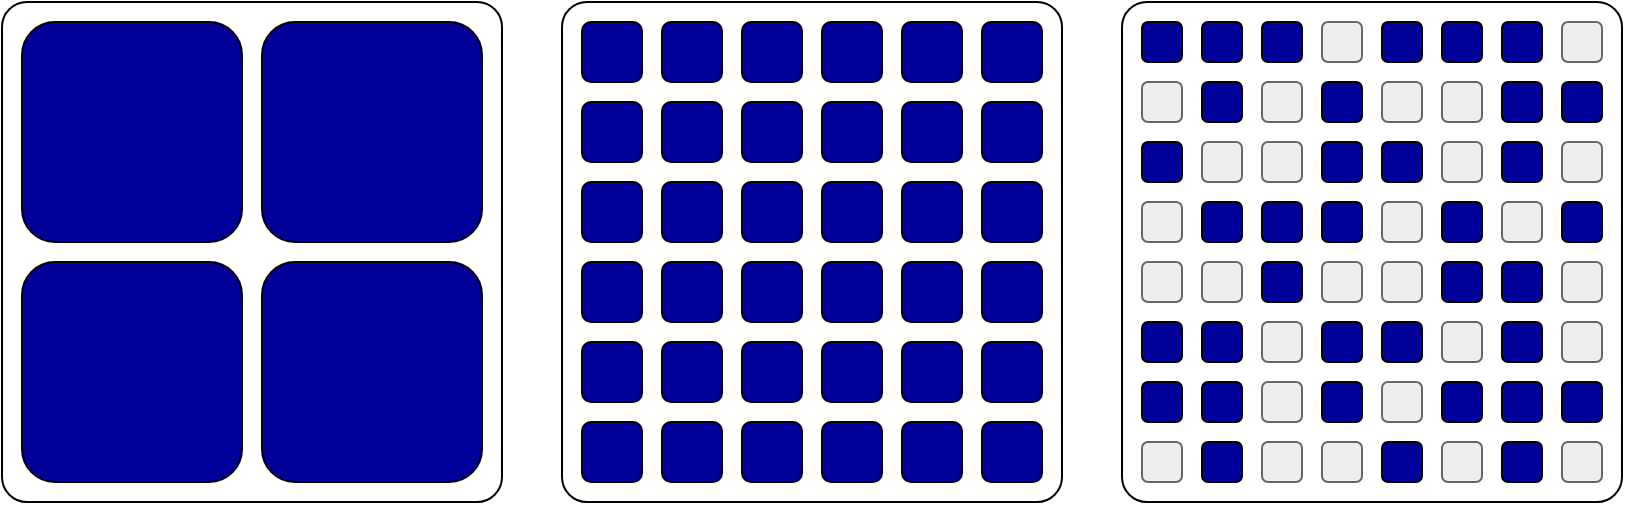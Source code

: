 <mxfile version="21.6.9" type="device">
  <diagram name="Page-1" id="rb-kT-u-iBlUm-YNYMj0">
    <mxGraphModel dx="1135" dy="645" grid="1" gridSize="10" guides="1" tooltips="1" connect="1" arrows="1" fold="1" page="1" pageScale="1" pageWidth="850" pageHeight="1100" math="0" shadow="0">
      <root>
        <mxCell id="0" />
        <mxCell id="1" parent="0" />
        <mxCell id="9eb1sHR4hk60-oKOcMgC-226" value="" style="rounded=1;whiteSpace=wrap;html=1;arcSize=5;" vertex="1" parent="1">
          <mxGeometry x="300" y="870" width="250" height="250" as="geometry" />
        </mxCell>
        <mxCell id="9eb1sHR4hk60-oKOcMgC-227" value="" style="rounded=1;whiteSpace=wrap;html=1;arcSize=5;" vertex="1" parent="1">
          <mxGeometry x="580" y="870" width="250" height="250" as="geometry" />
        </mxCell>
        <mxCell id="9eb1sHR4hk60-oKOcMgC-223" value="" style="rounded=1;whiteSpace=wrap;html=1;arcSize=5;" vertex="1" parent="1">
          <mxGeometry x="20" y="870" width="250" height="250" as="geometry" />
        </mxCell>
        <mxCell id="9eb1sHR4hk60-oKOcMgC-101" value="" style="rounded=1;whiteSpace=wrap;html=1;fillColor=#000099;" vertex="1" parent="1">
          <mxGeometry x="590" y="880" width="20" height="20" as="geometry" />
        </mxCell>
        <mxCell id="9eb1sHR4hk60-oKOcMgC-104" value="" style="rounded=1;whiteSpace=wrap;html=1;fillColor=#000099;" vertex="1" parent="1">
          <mxGeometry x="620" y="880" width="20" height="20" as="geometry" />
        </mxCell>
        <mxCell id="9eb1sHR4hk60-oKOcMgC-105" value="" style="rounded=1;whiteSpace=wrap;html=1;fillColor=#EEEEEE;strokeColor=#666666;" vertex="1" parent="1">
          <mxGeometry x="590" y="910" width="20" height="20" as="geometry" />
        </mxCell>
        <mxCell id="9eb1sHR4hk60-oKOcMgC-106" value="" style="rounded=1;whiteSpace=wrap;html=1;fillColor=#000099;" vertex="1" parent="1">
          <mxGeometry x="620" y="910" width="20" height="20" as="geometry" />
        </mxCell>
        <mxCell id="9eb1sHR4hk60-oKOcMgC-107" value="" style="rounded=1;whiteSpace=wrap;html=1;fillColor=#000099;" vertex="1" parent="1">
          <mxGeometry x="650" y="880" width="20" height="20" as="geometry" />
        </mxCell>
        <mxCell id="9eb1sHR4hk60-oKOcMgC-108" value="" style="rounded=1;whiteSpace=wrap;html=1;fillColor=#EEEEEE;strokeColor=#666666;" vertex="1" parent="1">
          <mxGeometry x="680" y="880" width="20" height="20" as="geometry" />
        </mxCell>
        <mxCell id="9eb1sHR4hk60-oKOcMgC-109" value="" style="rounded=1;whiteSpace=wrap;html=1;fillColor=#EEEEEE;strokeColor=#666666;" vertex="1" parent="1">
          <mxGeometry x="650" y="910" width="20" height="20" as="geometry" />
        </mxCell>
        <mxCell id="9eb1sHR4hk60-oKOcMgC-110" value="" style="rounded=1;whiteSpace=wrap;html=1;fillColor=#000099;" vertex="1" parent="1">
          <mxGeometry x="680" y="910" width="20" height="20" as="geometry" />
        </mxCell>
        <mxCell id="9eb1sHR4hk60-oKOcMgC-111" value="" style="rounded=1;whiteSpace=wrap;html=1;fillColor=#000099;" vertex="1" parent="1">
          <mxGeometry x="590" y="940" width="20" height="20" as="geometry" />
        </mxCell>
        <mxCell id="9eb1sHR4hk60-oKOcMgC-112" value="" style="rounded=1;whiteSpace=wrap;html=1;fillColor=#EEEEEE;strokeColor=#666666;" vertex="1" parent="1">
          <mxGeometry x="620" y="940" width="20" height="20" as="geometry" />
        </mxCell>
        <mxCell id="9eb1sHR4hk60-oKOcMgC-113" value="" style="rounded=1;whiteSpace=wrap;html=1;fillColor=#EEEEEE;strokeColor=#666666;" vertex="1" parent="1">
          <mxGeometry x="590" y="970" width="20" height="20" as="geometry" />
        </mxCell>
        <mxCell id="9eb1sHR4hk60-oKOcMgC-114" value="" style="rounded=1;whiteSpace=wrap;html=1;fillColor=#000099;" vertex="1" parent="1">
          <mxGeometry x="620" y="970" width="20" height="20" as="geometry" />
        </mxCell>
        <mxCell id="9eb1sHR4hk60-oKOcMgC-115" value="" style="rounded=1;whiteSpace=wrap;html=1;fillColor=#EEEEEE;strokeColor=#666666;" vertex="1" parent="1">
          <mxGeometry x="650" y="940" width="20" height="20" as="geometry" />
        </mxCell>
        <mxCell id="9eb1sHR4hk60-oKOcMgC-116" value="" style="rounded=1;whiteSpace=wrap;html=1;fillColor=#000099;" vertex="1" parent="1">
          <mxGeometry x="680" y="940" width="20" height="20" as="geometry" />
        </mxCell>
        <mxCell id="9eb1sHR4hk60-oKOcMgC-117" value="" style="rounded=1;whiteSpace=wrap;html=1;fillColor=#000099;" vertex="1" parent="1">
          <mxGeometry x="650" y="970" width="20" height="20" as="geometry" />
        </mxCell>
        <mxCell id="9eb1sHR4hk60-oKOcMgC-118" value="" style="rounded=1;whiteSpace=wrap;html=1;fillColor=#000099;" vertex="1" parent="1">
          <mxGeometry x="680" y="970" width="20" height="20" as="geometry" />
        </mxCell>
        <mxCell id="9eb1sHR4hk60-oKOcMgC-119" value="" style="rounded=1;whiteSpace=wrap;html=1;fillColor=#000099;" vertex="1" parent="1">
          <mxGeometry x="710" y="880" width="20" height="20" as="geometry" />
        </mxCell>
        <mxCell id="9eb1sHR4hk60-oKOcMgC-120" value="" style="rounded=1;whiteSpace=wrap;html=1;fillColor=#000099;" vertex="1" parent="1">
          <mxGeometry x="740" y="880" width="20" height="20" as="geometry" />
        </mxCell>
        <mxCell id="9eb1sHR4hk60-oKOcMgC-121" value="" style="rounded=1;whiteSpace=wrap;html=1;fillColor=#EEEEEE;strokeColor=#666666;" vertex="1" parent="1">
          <mxGeometry x="710" y="910" width="20" height="20" as="geometry" />
        </mxCell>
        <mxCell id="9eb1sHR4hk60-oKOcMgC-122" value="" style="rounded=1;whiteSpace=wrap;html=1;fillColor=#EEEEEE;strokeColor=#666666;" vertex="1" parent="1">
          <mxGeometry x="740" y="910" width="20" height="20" as="geometry" />
        </mxCell>
        <mxCell id="9eb1sHR4hk60-oKOcMgC-123" value="" style="rounded=1;whiteSpace=wrap;html=1;fillColor=#000099;" vertex="1" parent="1">
          <mxGeometry x="770" y="880" width="20" height="20" as="geometry" />
        </mxCell>
        <mxCell id="9eb1sHR4hk60-oKOcMgC-124" value="" style="rounded=1;whiteSpace=wrap;html=1;fillColor=#EEEEEE;strokeColor=#666666;" vertex="1" parent="1">
          <mxGeometry x="800" y="880" width="20" height="20" as="geometry" />
        </mxCell>
        <mxCell id="9eb1sHR4hk60-oKOcMgC-125" value="" style="rounded=1;whiteSpace=wrap;html=1;fillColor=#000099;" vertex="1" parent="1">
          <mxGeometry x="770" y="910" width="20" height="20" as="geometry" />
        </mxCell>
        <mxCell id="9eb1sHR4hk60-oKOcMgC-126" value="" style="rounded=1;whiteSpace=wrap;html=1;fillColor=#000099;" vertex="1" parent="1">
          <mxGeometry x="800" y="910" width="20" height="20" as="geometry" />
        </mxCell>
        <mxCell id="9eb1sHR4hk60-oKOcMgC-127" value="" style="rounded=1;whiteSpace=wrap;html=1;fillColor=#000099;" vertex="1" parent="1">
          <mxGeometry x="710" y="940" width="20" height="20" as="geometry" />
        </mxCell>
        <mxCell id="9eb1sHR4hk60-oKOcMgC-128" value="" style="rounded=1;whiteSpace=wrap;html=1;fillColor=#EEEEEE;strokeColor=#666666;" vertex="1" parent="1">
          <mxGeometry x="740" y="940" width="20" height="20" as="geometry" />
        </mxCell>
        <mxCell id="9eb1sHR4hk60-oKOcMgC-129" value="" style="rounded=1;whiteSpace=wrap;html=1;fillColor=#EEEEEE;strokeColor=#666666;" vertex="1" parent="1">
          <mxGeometry x="710" y="970" width="20" height="20" as="geometry" />
        </mxCell>
        <mxCell id="9eb1sHR4hk60-oKOcMgC-130" value="" style="rounded=1;whiteSpace=wrap;html=1;fillColor=#000099;" vertex="1" parent="1">
          <mxGeometry x="740" y="970" width="20" height="20" as="geometry" />
        </mxCell>
        <mxCell id="9eb1sHR4hk60-oKOcMgC-131" value="" style="rounded=1;whiteSpace=wrap;html=1;fillColor=#000099;" vertex="1" parent="1">
          <mxGeometry x="770" y="940" width="20" height="20" as="geometry" />
        </mxCell>
        <mxCell id="9eb1sHR4hk60-oKOcMgC-132" value="" style="rounded=1;whiteSpace=wrap;html=1;fillColor=#EEEEEE;strokeColor=#666666;" vertex="1" parent="1">
          <mxGeometry x="800" y="940" width="20" height="20" as="geometry" />
        </mxCell>
        <mxCell id="9eb1sHR4hk60-oKOcMgC-133" value="" style="rounded=1;whiteSpace=wrap;html=1;fillColor=#EEEEEE;strokeColor=#666666;" vertex="1" parent="1">
          <mxGeometry x="770" y="970" width="20" height="20" as="geometry" />
        </mxCell>
        <mxCell id="9eb1sHR4hk60-oKOcMgC-134" value="" style="rounded=1;whiteSpace=wrap;html=1;fillColor=#000099;" vertex="1" parent="1">
          <mxGeometry x="800" y="970" width="20" height="20" as="geometry" />
        </mxCell>
        <mxCell id="9eb1sHR4hk60-oKOcMgC-135" value="" style="rounded=1;whiteSpace=wrap;html=1;fillColor=#EEEEEE;strokeColor=#666666;" vertex="1" parent="1">
          <mxGeometry x="590" y="1000" width="20" height="20" as="geometry" />
        </mxCell>
        <mxCell id="9eb1sHR4hk60-oKOcMgC-136" value="" style="rounded=1;whiteSpace=wrap;html=1;fillColor=#EEEEEE;strokeColor=#666666;" vertex="1" parent="1">
          <mxGeometry x="620" y="1000" width="20" height="20" as="geometry" />
        </mxCell>
        <mxCell id="9eb1sHR4hk60-oKOcMgC-137" value="" style="rounded=1;whiteSpace=wrap;html=1;fillColor=#000099;" vertex="1" parent="1">
          <mxGeometry x="590" y="1030" width="20" height="20" as="geometry" />
        </mxCell>
        <mxCell id="9eb1sHR4hk60-oKOcMgC-138" value="" style="rounded=1;whiteSpace=wrap;html=1;fillColor=#000099;" vertex="1" parent="1">
          <mxGeometry x="620" y="1030" width="20" height="20" as="geometry" />
        </mxCell>
        <mxCell id="9eb1sHR4hk60-oKOcMgC-139" value="" style="rounded=1;whiteSpace=wrap;html=1;fillColor=#000099;" vertex="1" parent="1">
          <mxGeometry x="650" y="1000" width="20" height="20" as="geometry" />
        </mxCell>
        <mxCell id="9eb1sHR4hk60-oKOcMgC-140" value="" style="rounded=1;whiteSpace=wrap;html=1;fillColor=#EEEEEE;strokeColor=#666666;" vertex="1" parent="1">
          <mxGeometry x="680" y="1000" width="20" height="20" as="geometry" />
        </mxCell>
        <mxCell id="9eb1sHR4hk60-oKOcMgC-141" value="" style="rounded=1;whiteSpace=wrap;html=1;fillColor=#EEEEEE;strokeColor=#666666;" vertex="1" parent="1">
          <mxGeometry x="650" y="1030" width="20" height="20" as="geometry" />
        </mxCell>
        <mxCell id="9eb1sHR4hk60-oKOcMgC-142" value="" style="rounded=1;whiteSpace=wrap;html=1;fillColor=#000099;" vertex="1" parent="1">
          <mxGeometry x="680" y="1030" width="20" height="20" as="geometry" />
        </mxCell>
        <mxCell id="9eb1sHR4hk60-oKOcMgC-143" value="" style="rounded=1;whiteSpace=wrap;html=1;fillColor=#000099;" vertex="1" parent="1">
          <mxGeometry x="590" y="1060" width="20" height="20" as="geometry" />
        </mxCell>
        <mxCell id="9eb1sHR4hk60-oKOcMgC-144" value="" style="rounded=1;whiteSpace=wrap;html=1;fillColor=#000099;" vertex="1" parent="1">
          <mxGeometry x="620" y="1060" width="20" height="20" as="geometry" />
        </mxCell>
        <mxCell id="9eb1sHR4hk60-oKOcMgC-145" value="" style="rounded=1;whiteSpace=wrap;html=1;fillColor=#EEEEEE;strokeColor=#666666;" vertex="1" parent="1">
          <mxGeometry x="590" y="1090" width="20" height="20" as="geometry" />
        </mxCell>
        <mxCell id="9eb1sHR4hk60-oKOcMgC-146" value="" style="rounded=1;whiteSpace=wrap;html=1;fillColor=#000099;" vertex="1" parent="1">
          <mxGeometry x="620" y="1090" width="20" height="20" as="geometry" />
        </mxCell>
        <mxCell id="9eb1sHR4hk60-oKOcMgC-147" value="" style="rounded=1;whiteSpace=wrap;html=1;fillColor=#EEEEEE;strokeColor=#666666;" vertex="1" parent="1">
          <mxGeometry x="650" y="1060" width="20" height="20" as="geometry" />
        </mxCell>
        <mxCell id="9eb1sHR4hk60-oKOcMgC-148" value="" style="rounded=1;whiteSpace=wrap;html=1;fillColor=#000099;" vertex="1" parent="1">
          <mxGeometry x="680" y="1060" width="20" height="20" as="geometry" />
        </mxCell>
        <mxCell id="9eb1sHR4hk60-oKOcMgC-149" value="" style="rounded=1;whiteSpace=wrap;html=1;fillColor=#EEEEEE;strokeColor=#666666;" vertex="1" parent="1">
          <mxGeometry x="650" y="1090" width="20" height="20" as="geometry" />
        </mxCell>
        <mxCell id="9eb1sHR4hk60-oKOcMgC-150" value="" style="rounded=1;whiteSpace=wrap;html=1;fillColor=#EEEEEE;strokeColor=#666666;" vertex="1" parent="1">
          <mxGeometry x="680" y="1090" width="20" height="20" as="geometry" />
        </mxCell>
        <mxCell id="9eb1sHR4hk60-oKOcMgC-151" value="" style="rounded=1;whiteSpace=wrap;html=1;fillColor=#EEEEEE;strokeColor=#666666;" vertex="1" parent="1">
          <mxGeometry x="710" y="1000" width="20" height="20" as="geometry" />
        </mxCell>
        <mxCell id="9eb1sHR4hk60-oKOcMgC-152" value="" style="rounded=1;whiteSpace=wrap;html=1;fillColor=#000099;" vertex="1" parent="1">
          <mxGeometry x="740" y="1000" width="20" height="20" as="geometry" />
        </mxCell>
        <mxCell id="9eb1sHR4hk60-oKOcMgC-153" value="" style="rounded=1;whiteSpace=wrap;html=1;fillColor=#000099;" vertex="1" parent="1">
          <mxGeometry x="710" y="1030" width="20" height="20" as="geometry" />
        </mxCell>
        <mxCell id="9eb1sHR4hk60-oKOcMgC-154" value="" style="rounded=1;whiteSpace=wrap;html=1;fillColor=#EEEEEE;strokeColor=#666666;" vertex="1" parent="1">
          <mxGeometry x="740" y="1030" width="20" height="20" as="geometry" />
        </mxCell>
        <mxCell id="9eb1sHR4hk60-oKOcMgC-155" value="" style="rounded=1;whiteSpace=wrap;html=1;fillColor=#000099;" vertex="1" parent="1">
          <mxGeometry x="770" y="1000" width="20" height="20" as="geometry" />
        </mxCell>
        <mxCell id="9eb1sHR4hk60-oKOcMgC-156" value="" style="rounded=1;whiteSpace=wrap;html=1;fillColor=#EEEEEE;strokeColor=#666666;" vertex="1" parent="1">
          <mxGeometry x="800" y="1000" width="20" height="20" as="geometry" />
        </mxCell>
        <mxCell id="9eb1sHR4hk60-oKOcMgC-157" value="" style="rounded=1;whiteSpace=wrap;html=1;fillColor=#000099;" vertex="1" parent="1">
          <mxGeometry x="770" y="1030" width="20" height="20" as="geometry" />
        </mxCell>
        <mxCell id="9eb1sHR4hk60-oKOcMgC-158" value="" style="rounded=1;whiteSpace=wrap;html=1;fillColor=#EEEEEE;strokeColor=#666666;" vertex="1" parent="1">
          <mxGeometry x="800" y="1030" width="20" height="20" as="geometry" />
        </mxCell>
        <mxCell id="9eb1sHR4hk60-oKOcMgC-159" value="" style="rounded=1;whiteSpace=wrap;html=1;fillColor=#EEEEEE;strokeColor=#666666;" vertex="1" parent="1">
          <mxGeometry x="710" y="1060" width="20" height="20" as="geometry" />
        </mxCell>
        <mxCell id="9eb1sHR4hk60-oKOcMgC-160" value="" style="rounded=1;whiteSpace=wrap;html=1;fillColor=#000099;" vertex="1" parent="1">
          <mxGeometry x="740" y="1060" width="20" height="20" as="geometry" />
        </mxCell>
        <mxCell id="9eb1sHR4hk60-oKOcMgC-161" value="" style="rounded=1;whiteSpace=wrap;html=1;fillColor=#000099;" vertex="1" parent="1">
          <mxGeometry x="710" y="1090" width="20" height="20" as="geometry" />
        </mxCell>
        <mxCell id="9eb1sHR4hk60-oKOcMgC-162" value="" style="rounded=1;whiteSpace=wrap;html=1;fillColor=#EEEEEE;strokeColor=#666666;" vertex="1" parent="1">
          <mxGeometry x="740" y="1090" width="20" height="20" as="geometry" />
        </mxCell>
        <mxCell id="9eb1sHR4hk60-oKOcMgC-163" value="" style="rounded=1;whiteSpace=wrap;html=1;fillColor=#000099;" vertex="1" parent="1">
          <mxGeometry x="770" y="1060" width="20" height="20" as="geometry" />
        </mxCell>
        <mxCell id="9eb1sHR4hk60-oKOcMgC-164" value="" style="rounded=1;whiteSpace=wrap;html=1;fillColor=#000099;" vertex="1" parent="1">
          <mxGeometry x="800" y="1060" width="20" height="20" as="geometry" />
        </mxCell>
        <mxCell id="9eb1sHR4hk60-oKOcMgC-165" value="" style="rounded=1;whiteSpace=wrap;html=1;fillColor=#000099;" vertex="1" parent="1">
          <mxGeometry x="770" y="1090" width="20" height="20" as="geometry" />
        </mxCell>
        <mxCell id="9eb1sHR4hk60-oKOcMgC-166" value="" style="rounded=1;whiteSpace=wrap;html=1;fillColor=#EEEEEE;strokeColor=#666666;" vertex="1" parent="1">
          <mxGeometry x="800" y="1090" width="20" height="20" as="geometry" />
        </mxCell>
        <mxCell id="9eb1sHR4hk60-oKOcMgC-183" value="" style="rounded=1;whiteSpace=wrap;html=1;fillColor=#000099;" vertex="1" parent="1">
          <mxGeometry x="150" y="880" width="110" height="110" as="geometry" />
        </mxCell>
        <mxCell id="9eb1sHR4hk60-oKOcMgC-184" value="" style="rounded=1;whiteSpace=wrap;html=1;fillColor=#000099;" vertex="1" parent="1">
          <mxGeometry x="310" y="880" width="30" height="30" as="geometry" />
        </mxCell>
        <mxCell id="9eb1sHR4hk60-oKOcMgC-185" value="" style="rounded=1;whiteSpace=wrap;html=1;fillColor=#000099;" vertex="1" parent="1">
          <mxGeometry x="350" y="880" width="30" height="30" as="geometry" />
        </mxCell>
        <mxCell id="9eb1sHR4hk60-oKOcMgC-186" value="" style="rounded=1;whiteSpace=wrap;html=1;fillColor=#000099;" vertex="1" parent="1">
          <mxGeometry x="390" y="880" width="30" height="30" as="geometry" />
        </mxCell>
        <mxCell id="9eb1sHR4hk60-oKOcMgC-187" value="" style="rounded=1;whiteSpace=wrap;html=1;fillColor=#000099;" vertex="1" parent="1">
          <mxGeometry x="310" y="920" width="30" height="30" as="geometry" />
        </mxCell>
        <mxCell id="9eb1sHR4hk60-oKOcMgC-188" value="" style="rounded=1;whiteSpace=wrap;html=1;fillColor=#000099;" vertex="1" parent="1">
          <mxGeometry x="350" y="920" width="30" height="30" as="geometry" />
        </mxCell>
        <mxCell id="9eb1sHR4hk60-oKOcMgC-189" value="" style="rounded=1;whiteSpace=wrap;html=1;fillColor=#000099;" vertex="1" parent="1">
          <mxGeometry x="390" y="920" width="30" height="30" as="geometry" />
        </mxCell>
        <mxCell id="9eb1sHR4hk60-oKOcMgC-190" value="" style="rounded=1;whiteSpace=wrap;html=1;fillColor=#000099;" vertex="1" parent="1">
          <mxGeometry x="430" y="880" width="30" height="30" as="geometry" />
        </mxCell>
        <mxCell id="9eb1sHR4hk60-oKOcMgC-191" value="" style="rounded=1;whiteSpace=wrap;html=1;fillColor=#000099;" vertex="1" parent="1">
          <mxGeometry x="470" y="880" width="30" height="30" as="geometry" />
        </mxCell>
        <mxCell id="9eb1sHR4hk60-oKOcMgC-192" value="" style="rounded=1;whiteSpace=wrap;html=1;fillColor=#000099;" vertex="1" parent="1">
          <mxGeometry x="510" y="880" width="30" height="30" as="geometry" />
        </mxCell>
        <mxCell id="9eb1sHR4hk60-oKOcMgC-193" value="" style="rounded=1;whiteSpace=wrap;html=1;fillColor=#000099;" vertex="1" parent="1">
          <mxGeometry x="430" y="920" width="30" height="30" as="geometry" />
        </mxCell>
        <mxCell id="9eb1sHR4hk60-oKOcMgC-194" value="" style="rounded=1;whiteSpace=wrap;html=1;fillColor=#000099;" vertex="1" parent="1">
          <mxGeometry x="470" y="920" width="30" height="30" as="geometry" />
        </mxCell>
        <mxCell id="9eb1sHR4hk60-oKOcMgC-195" value="" style="rounded=1;whiteSpace=wrap;html=1;fillColor=#000099;" vertex="1" parent="1">
          <mxGeometry x="510" y="920" width="30" height="30" as="geometry" />
        </mxCell>
        <mxCell id="9eb1sHR4hk60-oKOcMgC-196" value="" style="rounded=1;whiteSpace=wrap;html=1;fillColor=#000099;" vertex="1" parent="1">
          <mxGeometry x="310" y="960" width="30" height="30" as="geometry" />
        </mxCell>
        <mxCell id="9eb1sHR4hk60-oKOcMgC-197" value="" style="rounded=1;whiteSpace=wrap;html=1;fillColor=#000099;" vertex="1" parent="1">
          <mxGeometry x="350" y="960" width="30" height="30" as="geometry" />
        </mxCell>
        <mxCell id="9eb1sHR4hk60-oKOcMgC-198" value="" style="rounded=1;whiteSpace=wrap;html=1;fillColor=#000099;" vertex="1" parent="1">
          <mxGeometry x="390" y="960" width="30" height="30" as="geometry" />
        </mxCell>
        <mxCell id="9eb1sHR4hk60-oKOcMgC-199" value="" style="rounded=1;whiteSpace=wrap;html=1;fillColor=#000099;" vertex="1" parent="1">
          <mxGeometry x="310" y="1000" width="30" height="30" as="geometry" />
        </mxCell>
        <mxCell id="9eb1sHR4hk60-oKOcMgC-200" value="" style="rounded=1;whiteSpace=wrap;html=1;fillColor=#000099;" vertex="1" parent="1">
          <mxGeometry x="350" y="1000" width="30" height="30" as="geometry" />
        </mxCell>
        <mxCell id="9eb1sHR4hk60-oKOcMgC-201" value="" style="rounded=1;whiteSpace=wrap;html=1;fillColor=#000099;" vertex="1" parent="1">
          <mxGeometry x="390" y="1000" width="30" height="30" as="geometry" />
        </mxCell>
        <mxCell id="9eb1sHR4hk60-oKOcMgC-202" value="" style="rounded=1;whiteSpace=wrap;html=1;fillColor=#000099;" vertex="1" parent="1">
          <mxGeometry x="430" y="960" width="30" height="30" as="geometry" />
        </mxCell>
        <mxCell id="9eb1sHR4hk60-oKOcMgC-203" value="" style="rounded=1;whiteSpace=wrap;html=1;fillColor=#000099;" vertex="1" parent="1">
          <mxGeometry x="470" y="960" width="30" height="30" as="geometry" />
        </mxCell>
        <mxCell id="9eb1sHR4hk60-oKOcMgC-204" value="" style="rounded=1;whiteSpace=wrap;html=1;fillColor=#000099;" vertex="1" parent="1">
          <mxGeometry x="510" y="960" width="30" height="30" as="geometry" />
        </mxCell>
        <mxCell id="9eb1sHR4hk60-oKOcMgC-205" value="" style="rounded=1;whiteSpace=wrap;html=1;fillColor=#000099;" vertex="1" parent="1">
          <mxGeometry x="430" y="1000" width="30" height="30" as="geometry" />
        </mxCell>
        <mxCell id="9eb1sHR4hk60-oKOcMgC-206" value="" style="rounded=1;whiteSpace=wrap;html=1;fillColor=#000099;" vertex="1" parent="1">
          <mxGeometry x="470" y="1000" width="30" height="30" as="geometry" />
        </mxCell>
        <mxCell id="9eb1sHR4hk60-oKOcMgC-207" value="" style="rounded=1;whiteSpace=wrap;html=1;fillColor=#000099;" vertex="1" parent="1">
          <mxGeometry x="510" y="1000" width="30" height="30" as="geometry" />
        </mxCell>
        <mxCell id="9eb1sHR4hk60-oKOcMgC-208" value="" style="rounded=1;whiteSpace=wrap;html=1;fillColor=#000099;" vertex="1" parent="1">
          <mxGeometry x="310" y="1040" width="30" height="30" as="geometry" />
        </mxCell>
        <mxCell id="9eb1sHR4hk60-oKOcMgC-209" value="" style="rounded=1;whiteSpace=wrap;html=1;fillColor=#000099;" vertex="1" parent="1">
          <mxGeometry x="350" y="1040" width="30" height="30" as="geometry" />
        </mxCell>
        <mxCell id="9eb1sHR4hk60-oKOcMgC-210" value="" style="rounded=1;whiteSpace=wrap;html=1;fillColor=#000099;" vertex="1" parent="1">
          <mxGeometry x="390" y="1040" width="30" height="30" as="geometry" />
        </mxCell>
        <mxCell id="9eb1sHR4hk60-oKOcMgC-211" value="" style="rounded=1;whiteSpace=wrap;html=1;fillColor=#000099;" vertex="1" parent="1">
          <mxGeometry x="310" y="1080" width="30" height="30" as="geometry" />
        </mxCell>
        <mxCell id="9eb1sHR4hk60-oKOcMgC-212" value="" style="rounded=1;whiteSpace=wrap;html=1;fillColor=#000099;" vertex="1" parent="1">
          <mxGeometry x="350" y="1080" width="30" height="30" as="geometry" />
        </mxCell>
        <mxCell id="9eb1sHR4hk60-oKOcMgC-213" value="" style="rounded=1;whiteSpace=wrap;html=1;fillColor=#000099;" vertex="1" parent="1">
          <mxGeometry x="390" y="1080" width="30" height="30" as="geometry" />
        </mxCell>
        <mxCell id="9eb1sHR4hk60-oKOcMgC-214" value="" style="rounded=1;whiteSpace=wrap;html=1;fillColor=#000099;" vertex="1" parent="1">
          <mxGeometry x="430" y="1040" width="30" height="30" as="geometry" />
        </mxCell>
        <mxCell id="9eb1sHR4hk60-oKOcMgC-215" value="" style="rounded=1;whiteSpace=wrap;html=1;fillColor=#000099;" vertex="1" parent="1">
          <mxGeometry x="470" y="1040" width="30" height="30" as="geometry" />
        </mxCell>
        <mxCell id="9eb1sHR4hk60-oKOcMgC-216" value="" style="rounded=1;whiteSpace=wrap;html=1;fillColor=#000099;" vertex="1" parent="1">
          <mxGeometry x="510" y="1040" width="30" height="30" as="geometry" />
        </mxCell>
        <mxCell id="9eb1sHR4hk60-oKOcMgC-217" value="" style="rounded=1;whiteSpace=wrap;html=1;fillColor=#000099;" vertex="1" parent="1">
          <mxGeometry x="430" y="1080" width="30" height="30" as="geometry" />
        </mxCell>
        <mxCell id="9eb1sHR4hk60-oKOcMgC-218" value="" style="rounded=1;whiteSpace=wrap;html=1;fillColor=#000099;" vertex="1" parent="1">
          <mxGeometry x="470" y="1080" width="30" height="30" as="geometry" />
        </mxCell>
        <mxCell id="9eb1sHR4hk60-oKOcMgC-219" value="" style="rounded=1;whiteSpace=wrap;html=1;fillColor=#000099;" vertex="1" parent="1">
          <mxGeometry x="510" y="1080" width="30" height="30" as="geometry" />
        </mxCell>
        <mxCell id="9eb1sHR4hk60-oKOcMgC-220" value="" style="rounded=1;whiteSpace=wrap;html=1;fillColor=#000099;" vertex="1" parent="1">
          <mxGeometry x="150" y="1000" width="110" height="110" as="geometry" />
        </mxCell>
        <mxCell id="9eb1sHR4hk60-oKOcMgC-221" value="" style="rounded=1;whiteSpace=wrap;html=1;fillColor=#000099;" vertex="1" parent="1">
          <mxGeometry x="30" y="880" width="110" height="110" as="geometry" />
        </mxCell>
        <mxCell id="9eb1sHR4hk60-oKOcMgC-222" value="" style="rounded=1;whiteSpace=wrap;html=1;fillColor=#000099;" vertex="1" parent="1">
          <mxGeometry x="30" y="1000" width="110" height="110" as="geometry" />
        </mxCell>
      </root>
    </mxGraphModel>
  </diagram>
</mxfile>
